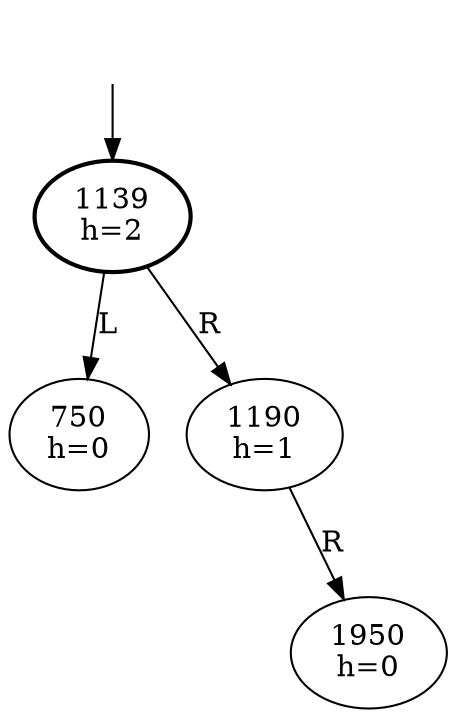 digraph {
  DUMMY [style=invis];
  DUMMY -> 1139;
  1139 [penwidth=2];

  1139 [label="1139\nh=2"];

  1139 -> 750 [label="L"];
  750 [label="750\nh=0"];



  1139 -> 1190 [label="R"];
  1190 [label="1190\nh=1"];

  1190 -> L_1190 [style=invis];
  L_1190 [style=invis];

  1190 -> 1950 [label="R"];
  1950 [label="1950\nh=0"];



}
